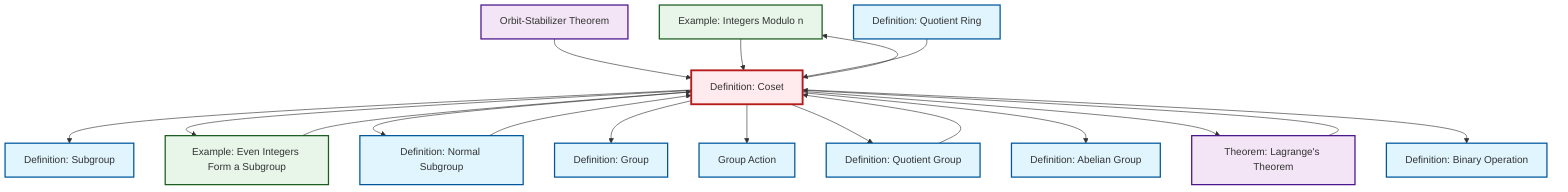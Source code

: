 graph TD
    classDef definition fill:#e1f5fe,stroke:#01579b,stroke-width:2px
    classDef theorem fill:#f3e5f5,stroke:#4a148c,stroke-width:2px
    classDef axiom fill:#fff3e0,stroke:#e65100,stroke-width:2px
    classDef example fill:#e8f5e9,stroke:#1b5e20,stroke-width:2px
    classDef current fill:#ffebee,stroke:#b71c1c,stroke-width:3px
    def-subgroup["Definition: Subgroup"]:::definition
    def-binary-operation["Definition: Binary Operation"]:::definition
    ex-quotient-integers-mod-n["Example: Integers Modulo n"]:::example
    thm-orbit-stabilizer["Orbit-Stabilizer Theorem"]:::theorem
    def-group-action["Group Action"]:::definition
    def-abelian-group["Definition: Abelian Group"]:::definition
    thm-lagrange["Theorem: Lagrange's Theorem"]:::theorem
    def-normal-subgroup["Definition: Normal Subgroup"]:::definition
    def-coset["Definition: Coset"]:::definition
    def-quotient-ring["Definition: Quotient Ring"]:::definition
    def-quotient-group["Definition: Quotient Group"]:::definition
    def-group["Definition: Group"]:::definition
    ex-even-integers-subgroup["Example: Even Integers Form a Subgroup"]:::example
    def-coset --> def-subgroup
    def-coset --> ex-even-integers-subgroup
    def-coset --> def-normal-subgroup
    thm-orbit-stabilizer --> def-coset
    def-coset --> def-group
    thm-lagrange --> def-coset
    def-coset --> def-group-action
    def-normal-subgroup --> def-coset
    def-coset --> def-quotient-group
    def-coset --> def-abelian-group
    def-coset --> thm-lagrange
    ex-quotient-integers-mod-n --> def-coset
    ex-even-integers-subgroup --> def-coset
    def-quotient-ring --> def-coset
    def-coset --> def-binary-operation
    def-quotient-group --> def-coset
    def-coset --> ex-quotient-integers-mod-n
    class def-coset current
